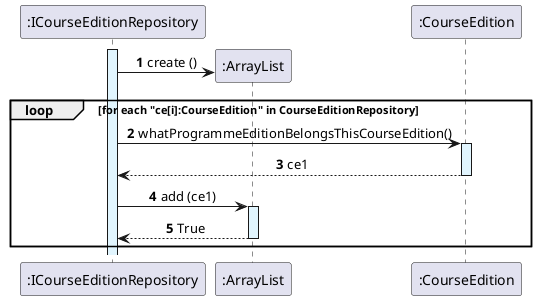 @startuml
skinparam {
  ActivityPadding 2
  ActivityMargin 2
  BoxPadding 2
}
skinparam defaultTextAlignment center

autonumber

participant ":ICourseEditionRepository" as CourseEditionRepository
activate CourseEditionRepository #E1F5FE
create ":ArrayList"
CourseEditionRepository -> ":ArrayList": create ()
loop for each "ce[i]:CourseEdition" in CourseEditionRepository
participant ":CourseEdition" as CourseEdition
CourseEditionRepository -> CourseEdition :  whatProgrammeEditionBelongsThisCourseEdition()
activate CourseEdition #E1F5FE
CourseEdition --> CourseEditionRepository : ce1
deactivate CourseEdition
CourseEditionRepository -> ":ArrayList" :  add (ce1)
activate ":ArrayList" #E1F5FE
":ArrayList" --> CourseEditionRepository: True
deactivate ":ArrayList"
end
@enduml